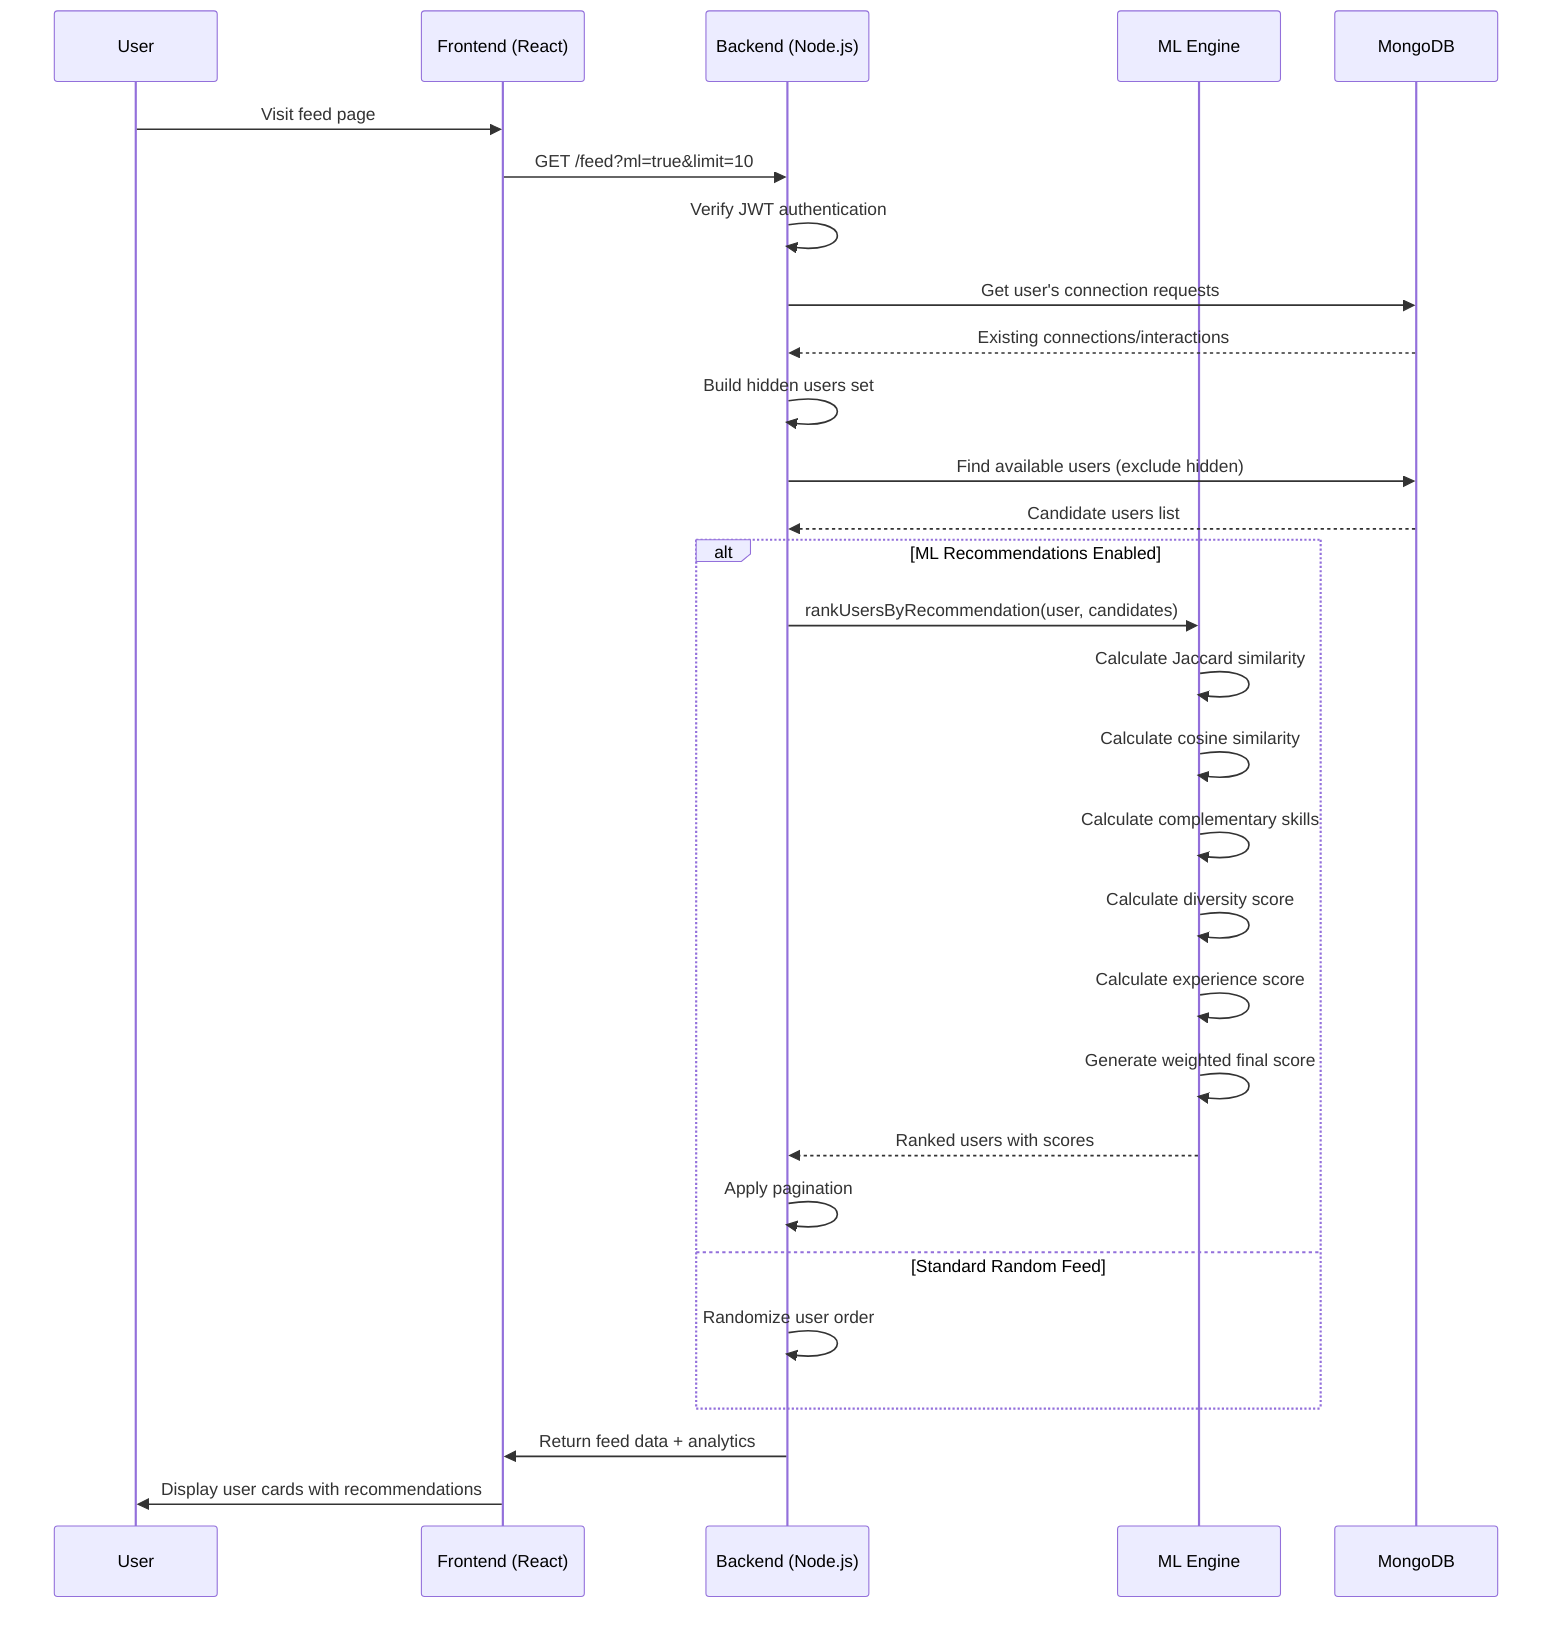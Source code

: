 sequenceDiagram
    participant U as User
    participant F as Frontend (React)
    participant B as Backend (Node.js)
    participant ML as ML Engine
    participant DB as MongoDB

    U->>F: Visit feed page
    F->>B: GET /feed?ml=true&limit=10
    B->>B: Verify JWT authentication
    B->>DB: Get user's connection requests
    DB-->>B: Existing connections/interactions
    B->>B: Build hidden users set
    B->>DB: Find available users (exclude hidden)
    DB-->>B: Candidate users list
    
    alt ML Recommendations Enabled
        B->>ML: rankUsersByRecommendation(user, candidates)
        ML->>ML: Calculate Jaccard similarity
        ML->>ML: Calculate cosine similarity
        ML->>ML: Calculate complementary skills
        ML->>ML: Calculate diversity score
        ML->>ML: Calculate experience score
        ML->>ML: Generate weighted final score
        ML-->>B: Ranked users with scores
        B->>B: Apply pagination
    else Standard Random Feed
        B->>B: Randomize user order
    end
    
    B->>F: Return feed data + analytics
    F->>U: Display user cards with recommendations